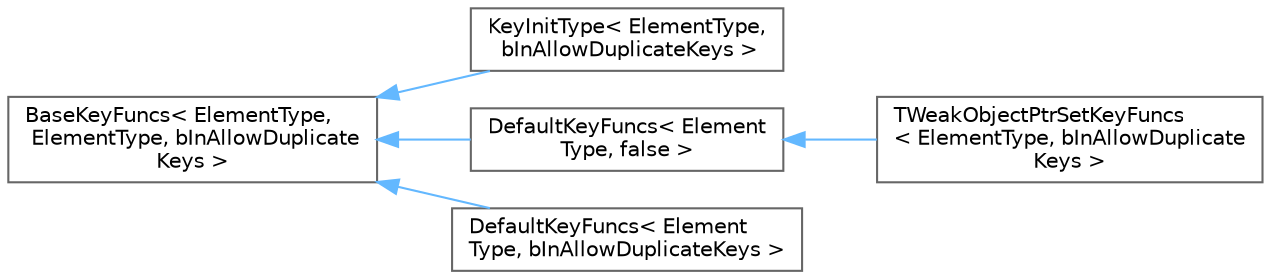 digraph "Graphical Class Hierarchy"
{
 // INTERACTIVE_SVG=YES
 // LATEX_PDF_SIZE
  bgcolor="transparent";
  edge [fontname=Helvetica,fontsize=10,labelfontname=Helvetica,labelfontsize=10];
  node [fontname=Helvetica,fontsize=10,shape=box,height=0.2,width=0.4];
  rankdir="LR";
  Node0 [id="Node000000",label="BaseKeyFuncs\< ElementType,\l ElementType, bInAllowDuplicate\lKeys \>",height=0.2,width=0.4,color="grey40", fillcolor="white", style="filled",URL="$d8/d90/structBaseKeyFuncs.html",tooltip=" "];
  Node0 -> Node1 [id="edge2817_Node000000_Node000001",dir="back",color="steelblue1",style="solid",tooltip=" "];
  Node1 [id="Node000001",label="KeyInitType\< ElementType,\l bInAllowDuplicateKeys \>",height=0.2,width=0.4,color="grey40", fillcolor="white", style="filled",URL="$df/dd1/structDefaultKeyFuncs.html",tooltip=" "];
  Node0 -> Node2 [id="edge2818_Node000000_Node000002",dir="back",color="steelblue1",style="solid",tooltip=" "];
  Node2 [id="Node000002",label="DefaultKeyFuncs\< Element\lType, false \>",height=0.2,width=0.4,color="grey40", fillcolor="white", style="filled",URL="$df/dd1/structDefaultKeyFuncs.html",tooltip=" "];
  Node2 -> Node3 [id="edge2819_Node000002_Node000003",dir="back",color="steelblue1",style="solid",tooltip=" "];
  Node3 [id="Node000003",label="TWeakObjectPtrSetKeyFuncs\l\< ElementType, bInAllowDuplicate\lKeys \>",height=0.2,width=0.4,color="grey40", fillcolor="white", style="filled",URL="$d7/d4f/structTWeakObjectPtrSetKeyFuncs.html",tooltip="SetKeyFuncs for TWeakObjectPtrs which allow the key to become stale without invalidating the set."];
  Node0 -> Node4 [id="edge2820_Node000000_Node000004",dir="back",color="steelblue1",style="solid",tooltip=" "];
  Node4 [id="Node000004",label="DefaultKeyFuncs\< Element\lType, bInAllowDuplicateKeys \>",height=0.2,width=0.4,color="grey40", fillcolor="white", style="filled",URL="$df/dd1/structDefaultKeyFuncs.html",tooltip="A default implementation of the KeyFuncs used by TSet which uses the element as a key."];
}
